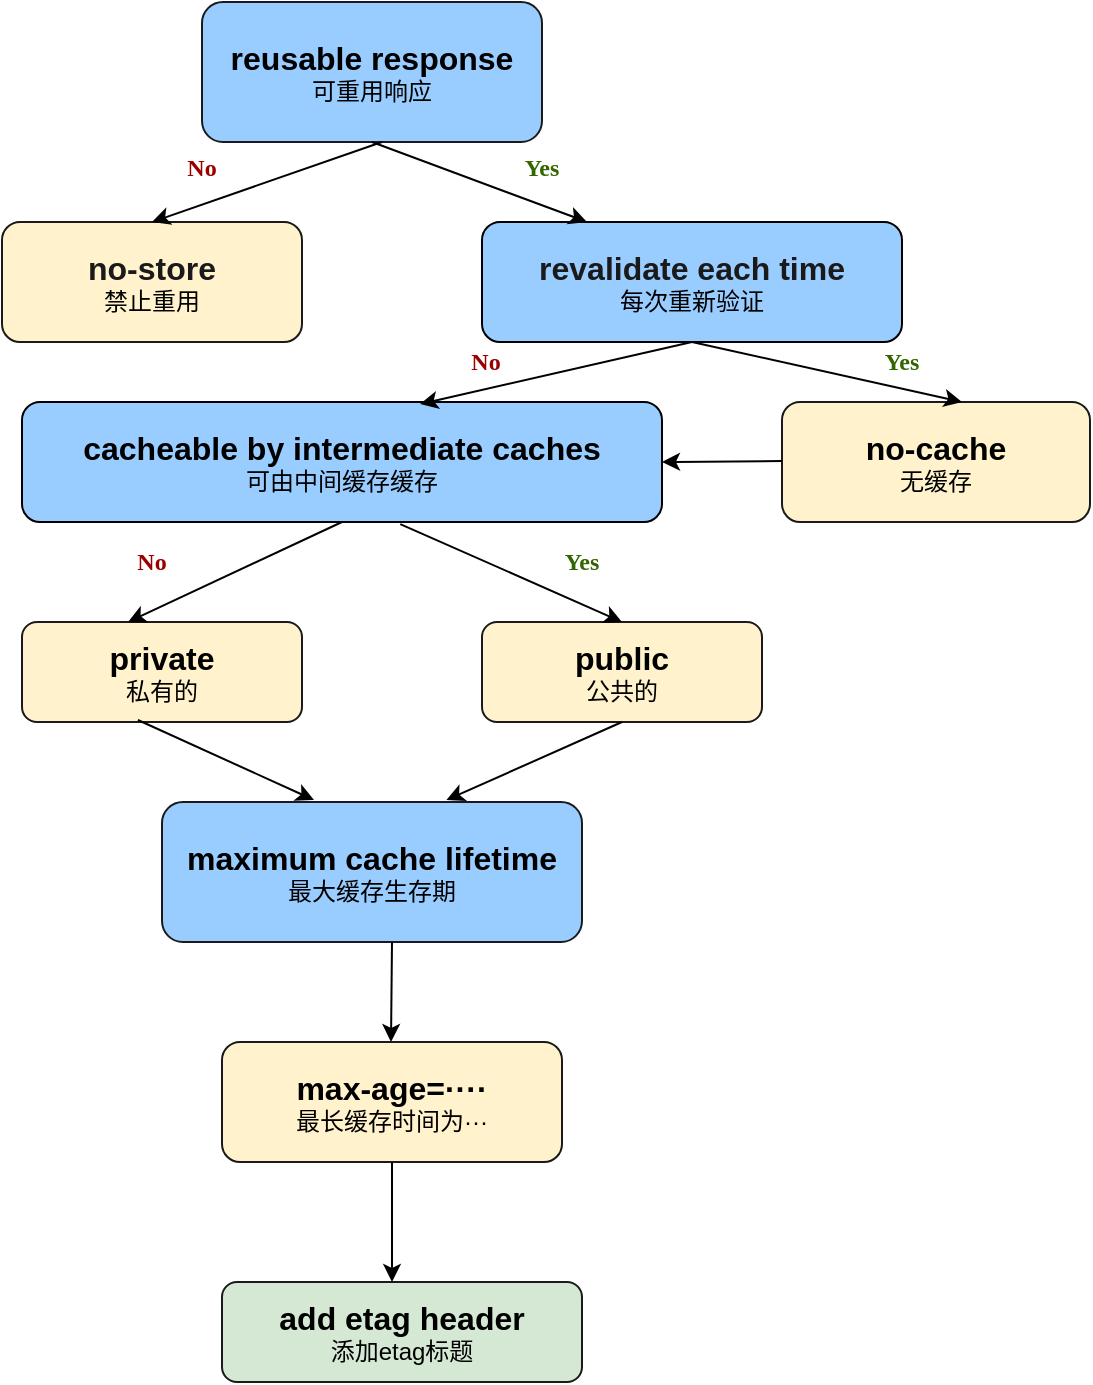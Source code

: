 <mxfile version="13.6.6" type="github">
  <diagram id="C5RBs43oDa-KdzZeNtuy" name="Page-1">
    <mxGraphModel dx="1185" dy="662" grid="1" gridSize="10" guides="1" tooltips="1" connect="1" arrows="1" fold="1" page="1" pageScale="1" pageWidth="827" pageHeight="1169" math="0" shadow="0">
      <root>
        <mxCell id="WIyWlLk6GJQsqaUBKTNV-0" />
        <mxCell id="WIyWlLk6GJQsqaUBKTNV-1" parent="WIyWlLk6GJQsqaUBKTNV-0" />
        <mxCell id="WIyWlLk6GJQsqaUBKTNV-3" value="&lt;font style=&quot;font-size: 16px&quot;&gt;&lt;b&gt;reusable response&lt;br&gt;&lt;/b&gt;&lt;/font&gt;可重用响应" style="rounded=1;whiteSpace=wrap;fontSize=12;glass=0;strokeWidth=1;shadow=0;labelBackgroundColor=none;spacing=0;html=1;labelBorderColor=none;spacingTop=0;spacingLeft=0;labelPosition=center;verticalLabelPosition=middle;align=center;verticalAlign=middle;fillColor=#99CCFF;strokeColor=#1A1A1A;" parent="WIyWlLk6GJQsqaUBKTNV-1" vertex="1">
          <mxGeometry x="130" y="30" width="170" height="70" as="geometry" />
        </mxCell>
        <mxCell id="WIyWlLk6GJQsqaUBKTNV-7" value="&lt;div style=&quot;font-size: 16px&quot;&gt;&lt;font style=&quot;font-size: 16px&quot;&gt;&lt;b&gt;private&lt;br&gt;&lt;/b&gt;&lt;/font&gt;&lt;/div&gt;&lt;div&gt;&lt;font style=&quot;font-size: 12px&quot;&gt;私有的&lt;/font&gt;&lt;/div&gt;" style="rounded=1;whiteSpace=wrap;html=1;fontSize=12;glass=0;strokeWidth=1;shadow=0;fillColor=#fff2cc;strokeColor=#1A1A1A;" parent="WIyWlLk6GJQsqaUBKTNV-1" vertex="1">
          <mxGeometry x="40" y="340" width="140" height="50" as="geometry" />
        </mxCell>
        <mxCell id="WIyWlLk6GJQsqaUBKTNV-11" value="&lt;font style=&quot;font-size: 16px&quot;&gt;&lt;b&gt;add etag header&lt;br&gt;&lt;/b&gt;&lt;/font&gt;添加etag标题" style="rounded=1;whiteSpace=wrap;html=1;fontSize=12;glass=0;strokeWidth=1;shadow=0;fillColor=#d5e8d4;strokeColor=#1A1A1A;" parent="WIyWlLk6GJQsqaUBKTNV-1" vertex="1">
          <mxGeometry x="140" y="670" width="180" height="50" as="geometry" />
        </mxCell>
        <mxCell id="WIyWlLk6GJQsqaUBKTNV-12" value="&lt;font style=&quot;font-size: 16px&quot;&gt;&lt;b&gt;public&lt;br&gt;&lt;/b&gt;&lt;/font&gt;&lt;font style=&quot;font-size: 12px&quot;&gt;公共的&lt;/font&gt;" style="rounded=1;whiteSpace=wrap;html=1;fontSize=12;glass=0;strokeWidth=1;shadow=0;fillColor=#fff2cc;strokeColor=#1A1A1A;" parent="WIyWlLk6GJQsqaUBKTNV-1" vertex="1">
          <mxGeometry x="270" y="340" width="140" height="50" as="geometry" />
        </mxCell>
        <mxCell id="prfSx0wUE2RMKLhTrQk_-0" value="&lt;font style=&quot;font-size: 16px&quot;&gt;&lt;b&gt;cacheable by intermediate caches&lt;br&gt;&lt;/b&gt;&lt;/font&gt;可由中间缓存缓存" style="rounded=1;whiteSpace=wrap;html=1;fillColor=#99CCFF;" vertex="1" parent="WIyWlLk6GJQsqaUBKTNV-1">
          <mxGeometry x="40" y="230" width="320" height="60" as="geometry" />
        </mxCell>
        <mxCell id="prfSx0wUE2RMKLhTrQk_-1" value="&lt;font style=&quot;font-size: 16px&quot; color=&quot;#1a1a1a&quot;&gt;&lt;b&gt;no-store&lt;/b&gt;&lt;/font&gt;&lt;br&gt;禁止重用" style="rounded=1;whiteSpace=wrap;html=1;fillColor=#fff2cc;strokeColor=#1A1A1A;" vertex="1" parent="WIyWlLk6GJQsqaUBKTNV-1">
          <mxGeometry x="30" y="140" width="150" height="60" as="geometry" />
        </mxCell>
        <mxCell id="prfSx0wUE2RMKLhTrQk_-2" value="&lt;font color=&quot;#1a1a1a&quot; style=&quot;font-size: 16px&quot;&gt;&lt;b&gt;revalidate each time&lt;br&gt;&lt;/b&gt;&lt;/font&gt;每次重新验证" style="rounded=1;whiteSpace=wrap;html=1;fillColor=#99CCFF;" vertex="1" parent="WIyWlLk6GJQsqaUBKTNV-1">
          <mxGeometry x="270" y="140" width="210" height="60" as="geometry" />
        </mxCell>
        <mxCell id="prfSx0wUE2RMKLhTrQk_-5" value="" style="endArrow=classic;html=1;exitX=0.5;exitY=1;exitDx=0;exitDy=0;entryX=0.25;entryY=0;entryDx=0;entryDy=0;" edge="1" parent="WIyWlLk6GJQsqaUBKTNV-1" source="WIyWlLk6GJQsqaUBKTNV-3" target="prfSx0wUE2RMKLhTrQk_-2">
          <mxGeometry width="50" height="50" relative="1" as="geometry">
            <mxPoint x="260" y="410" as="sourcePoint" />
            <mxPoint x="310" y="360" as="targetPoint" />
          </mxGeometry>
        </mxCell>
        <mxCell id="prfSx0wUE2RMKLhTrQk_-6" value="" style="endArrow=classic;html=1;entryX=0.5;entryY=0;entryDx=0;entryDy=0;" edge="1" parent="WIyWlLk6GJQsqaUBKTNV-1" target="prfSx0wUE2RMKLhTrQk_-1">
          <mxGeometry width="50" height="50" relative="1" as="geometry">
            <mxPoint x="220" y="100" as="sourcePoint" />
            <mxPoint x="320" y="150" as="targetPoint" />
          </mxGeometry>
        </mxCell>
        <mxCell id="prfSx0wUE2RMKLhTrQk_-8" value="&lt;font style=&quot;font-size: 16px&quot;&gt;&lt;b&gt;no-cache&lt;/b&gt;&lt;/font&gt;&lt;br&gt;无缓存" style="rounded=1;whiteSpace=wrap;html=1;fillColor=#fff2cc;strokeColor=#1A1A1A;" vertex="1" parent="WIyWlLk6GJQsqaUBKTNV-1">
          <mxGeometry x="420" y="230" width="154" height="60" as="geometry" />
        </mxCell>
        <mxCell id="prfSx0wUE2RMKLhTrQk_-9" value="" style="endArrow=classic;html=1;exitX=0.5;exitY=1;exitDx=0;exitDy=0;" edge="1" parent="WIyWlLk6GJQsqaUBKTNV-1" source="prfSx0wUE2RMKLhTrQk_-2">
          <mxGeometry width="50" height="50" relative="1" as="geometry">
            <mxPoint x="390" y="180" as="sourcePoint" />
            <mxPoint x="510" y="230" as="targetPoint" />
          </mxGeometry>
        </mxCell>
        <mxCell id="prfSx0wUE2RMKLhTrQk_-10" value="" style="endArrow=classic;html=1;entryX=0.622;entryY=0.017;entryDx=0;entryDy=0;entryPerimeter=0;" edge="1" parent="WIyWlLk6GJQsqaUBKTNV-1" target="prfSx0wUE2RMKLhTrQk_-0">
          <mxGeometry width="50" height="50" relative="1" as="geometry">
            <mxPoint x="375" y="200" as="sourcePoint" />
            <mxPoint x="260" y="220" as="targetPoint" />
          </mxGeometry>
        </mxCell>
        <mxCell id="prfSx0wUE2RMKLhTrQk_-12" value="" style="endArrow=classic;html=1;exitX=0.5;exitY=1;exitDx=0;exitDy=0;" edge="1" parent="WIyWlLk6GJQsqaUBKTNV-1" source="prfSx0wUE2RMKLhTrQk_-0">
          <mxGeometry width="50" height="50" relative="1" as="geometry">
            <mxPoint x="180" y="290" as="sourcePoint" />
            <mxPoint x="93" y="340" as="targetPoint" />
          </mxGeometry>
        </mxCell>
        <mxCell id="prfSx0wUE2RMKLhTrQk_-13" value="" style="endArrow=classic;html=1;entryX=0.5;entryY=0;entryDx=0;entryDy=0;exitX=0.591;exitY=1.017;exitDx=0;exitDy=0;exitPerimeter=0;" edge="1" parent="WIyWlLk6GJQsqaUBKTNV-1" source="prfSx0wUE2RMKLhTrQk_-0" target="WIyWlLk6GJQsqaUBKTNV-12">
          <mxGeometry width="50" height="50" relative="1" as="geometry">
            <mxPoint x="240" y="271" as="sourcePoint" />
            <mxPoint x="360" y="320" as="targetPoint" />
          </mxGeometry>
        </mxCell>
        <mxCell id="prfSx0wUE2RMKLhTrQk_-14" value="" style="endArrow=classic;html=1;exitX=0.5;exitY=1;exitDx=0;exitDy=0;entryX=0.62;entryY=0.113;entryDx=0;entryDy=0;entryPerimeter=0;" edge="1" parent="WIyWlLk6GJQsqaUBKTNV-1" source="WIyWlLk6GJQsqaUBKTNV-12">
          <mxGeometry width="50" height="50" relative="1" as="geometry">
            <mxPoint x="350" y="380" as="sourcePoint" />
            <mxPoint x="252.2" y="429.04" as="targetPoint" />
          </mxGeometry>
        </mxCell>
        <mxCell id="prfSx0wUE2RMKLhTrQk_-15" value="" style="endArrow=classic;html=1;entryX=0.362;entryY=-0.014;entryDx=0;entryDy=0;entryPerimeter=0;exitX=0.414;exitY=0.98;exitDx=0;exitDy=0;exitPerimeter=0;" edge="1" parent="WIyWlLk6GJQsqaUBKTNV-1" source="WIyWlLk6GJQsqaUBKTNV-7" target="prfSx0wUE2RMKLhTrQk_-16">
          <mxGeometry width="50" height="50" relative="1" as="geometry">
            <mxPoint x="110" y="390" as="sourcePoint" />
            <mxPoint x="171.6" y="427.04" as="targetPoint" />
          </mxGeometry>
        </mxCell>
        <mxCell id="prfSx0wUE2RMKLhTrQk_-16" value="&lt;font style=&quot;font-size: 16px&quot;&gt;&lt;b&gt;&lt;span style=&quot;color: rgb(0 , 0 , 0) ; font-family: &amp;#34;helvetica&amp;#34; ; font-style: normal ; letter-spacing: normal ; text-indent: 0px ; text-transform: none ; word-spacing: 0px ; display: inline ; float: none&quot;&gt;maximum cache lifetime&lt;/span&gt;&lt;br style=&quot;color: rgb(0 , 0 , 0) ; font-family: &amp;#34;helvetica&amp;#34; ; font-style: normal ; letter-spacing: normal ; text-indent: 0px ; text-transform: none ; word-spacing: 0px&quot;&gt;&lt;/b&gt;&lt;/font&gt;&lt;span style=&quot;color: rgb(0 , 0 , 0) ; font-family: &amp;#34;helvetica&amp;#34; ; font-size: 12px ; font-style: normal ; font-weight: 400 ; letter-spacing: normal ; text-indent: 0px ; text-transform: none ; word-spacing: 0px ; display: inline ; float: none&quot;&gt;最大缓存&lt;/span&gt;&lt;span style=&quot;color: rgb(0 , 0 , 0) ; font-family: &amp;#34;helvetica&amp;#34; ; font-size: 12px ; font-style: normal ; font-weight: 400 ; letter-spacing: normal ; text-indent: 0px ; text-transform: none ; word-spacing: 0px ; display: inline ; float: none&quot;&gt;生存期&lt;/span&gt;" style="rounded=1;whiteSpace=wrap;html=1;labelBackgroundColor=none;fontFamily=Tahoma;strokeColor=#1A1A1A;fillColor=#99CCFF;align=center;" vertex="1" parent="WIyWlLk6GJQsqaUBKTNV-1">
          <mxGeometry x="110" y="430" width="210" height="70" as="geometry" />
        </mxCell>
        <mxCell id="prfSx0wUE2RMKLhTrQk_-17" value="&lt;font face=&quot;helvetica&quot; style=&quot;font-size: 16px&quot;&gt;&lt;b&gt;max-age=····&lt;/b&gt;&lt;/font&gt;&lt;br&gt;&lt;font face=&quot;helvetica&quot;&gt;最长缓存&lt;/font&gt;&lt;span style=&quot;font-family: &amp;#34;helvetica&amp;#34;&quot;&gt;时间为···&lt;/span&gt;" style="rounded=1;whiteSpace=wrap;html=1;labelBackgroundColor=none;fillColor=#fff2cc;fontFamily=Tahoma;strokeColor=#1A1A1A;" vertex="1" parent="WIyWlLk6GJQsqaUBKTNV-1">
          <mxGeometry x="140" y="550" width="170" height="60" as="geometry" />
        </mxCell>
        <mxCell id="prfSx0wUE2RMKLhTrQk_-20" value="" style="endArrow=classic;html=1;fontFamily=Tahoma;" edge="1" parent="WIyWlLk6GJQsqaUBKTNV-1">
          <mxGeometry width="50" height="50" relative="1" as="geometry">
            <mxPoint x="225" y="500" as="sourcePoint" />
            <mxPoint x="224.5" y="550" as="targetPoint" />
          </mxGeometry>
        </mxCell>
        <mxCell id="prfSx0wUE2RMKLhTrQk_-21" value="" style="endArrow=classic;html=1;fontFamily=Tahoma;exitX=0.5;exitY=1;exitDx=0;exitDy=0;" edge="1" parent="WIyWlLk6GJQsqaUBKTNV-1" source="prfSx0wUE2RMKLhTrQk_-17">
          <mxGeometry width="50" height="50" relative="1" as="geometry">
            <mxPoint x="220" y="650" as="sourcePoint" />
            <mxPoint x="225" y="670" as="targetPoint" />
          </mxGeometry>
        </mxCell>
        <mxCell id="prfSx0wUE2RMKLhTrQk_-23" value="&lt;font color=&quot;#990000&quot; face=&quot;Garamond&quot;&gt;&lt;b&gt;No&lt;/b&gt;&lt;/font&gt;" style="text;html=1;strokeColor=none;fillColor=none;align=center;verticalAlign=middle;whiteSpace=wrap;rounded=0;labelBackgroundColor=none;fontFamily=Tahoma;" vertex="1" parent="WIyWlLk6GJQsqaUBKTNV-1">
          <mxGeometry x="110" y="103" width="40" height="20" as="geometry" />
        </mxCell>
        <mxCell id="prfSx0wUE2RMKLhTrQk_-24" value="&lt;b&gt;&lt;font color=&quot;#336600&quot;&gt;Yes&lt;/font&gt;&lt;/b&gt;" style="text;html=1;strokeColor=none;fillColor=none;align=center;verticalAlign=middle;whiteSpace=wrap;rounded=0;labelBackgroundColor=none;fontFamily=Tahoma;" vertex="1" parent="WIyWlLk6GJQsqaUBKTNV-1">
          <mxGeometry x="280" y="103" width="40" height="20" as="geometry" />
        </mxCell>
        <mxCell id="prfSx0wUE2RMKLhTrQk_-25" value="&lt;font color=&quot;#990000&quot; face=&quot;Garamond&quot;&gt;&lt;b&gt;No&lt;/b&gt;&lt;/font&gt;" style="text;html=1;strokeColor=none;fillColor=none;align=center;verticalAlign=middle;whiteSpace=wrap;rounded=0;labelBackgroundColor=none;fontFamily=Tahoma;" vertex="1" parent="WIyWlLk6GJQsqaUBKTNV-1">
          <mxGeometry x="252" y="200" width="40" height="20" as="geometry" />
        </mxCell>
        <mxCell id="prfSx0wUE2RMKLhTrQk_-26" value="&lt;b&gt;&lt;font color=&quot;#336600&quot;&gt;Yes&lt;/font&gt;&lt;/b&gt;" style="text;html=1;strokeColor=none;fillColor=none;align=center;verticalAlign=middle;whiteSpace=wrap;rounded=0;labelBackgroundColor=none;fontFamily=Tahoma;" vertex="1" parent="WIyWlLk6GJQsqaUBKTNV-1">
          <mxGeometry x="460" y="200" width="40" height="20" as="geometry" />
        </mxCell>
        <mxCell id="prfSx0wUE2RMKLhTrQk_-27" value="&lt;b&gt;&lt;font color=&quot;#336600&quot;&gt;Yes&lt;/font&gt;&lt;/b&gt;" style="text;html=1;strokeColor=none;fillColor=none;align=center;verticalAlign=middle;whiteSpace=wrap;rounded=0;labelBackgroundColor=none;fontFamily=Tahoma;" vertex="1" parent="WIyWlLk6GJQsqaUBKTNV-1">
          <mxGeometry x="300" y="300" width="40" height="20" as="geometry" />
        </mxCell>
        <mxCell id="prfSx0wUE2RMKLhTrQk_-28" value="&lt;font color=&quot;#990000&quot; face=&quot;Garamond&quot;&gt;&lt;b&gt;No&lt;/b&gt;&lt;/font&gt;" style="text;html=1;strokeColor=none;fillColor=none;align=center;verticalAlign=middle;whiteSpace=wrap;rounded=0;labelBackgroundColor=none;fontFamily=Tahoma;" vertex="1" parent="WIyWlLk6GJQsqaUBKTNV-1">
          <mxGeometry x="85" y="300" width="40" height="20" as="geometry" />
        </mxCell>
        <mxCell id="prfSx0wUE2RMKLhTrQk_-29" value="" style="endArrow=classic;html=1;fontFamily=Tahoma;" edge="1" parent="WIyWlLk6GJQsqaUBKTNV-1">
          <mxGeometry width="50" height="50" relative="1" as="geometry">
            <mxPoint x="420" y="259.5" as="sourcePoint" />
            <mxPoint x="360" y="260" as="targetPoint" />
          </mxGeometry>
        </mxCell>
      </root>
    </mxGraphModel>
  </diagram>
</mxfile>
